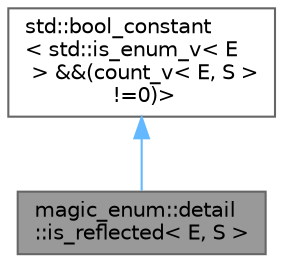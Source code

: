 digraph "magic_enum::detail::is_reflected&lt; E, S &gt;"
{
 // LATEX_PDF_SIZE
  bgcolor="transparent";
  edge [fontname=Helvetica,fontsize=10,labelfontname=Helvetica,labelfontsize=10];
  node [fontname=Helvetica,fontsize=10,shape=box,height=0.2,width=0.4];
  Node1 [id="Node000001",label="magic_enum::detail\l::is_reflected\< E, S \>",height=0.2,width=0.4,color="gray40", fillcolor="grey60", style="filled", fontcolor="black",tooltip=" "];
  Node2 -> Node1 [id="edge2_Node000001_Node000002",dir="back",color="steelblue1",style="solid",tooltip=" "];
  Node2 [id="Node000002",label="std::bool_constant\l\< std::is_enum_v\< E\l \> &&(count_v\< E, S \>\l !=0)\>",height=0.2,width=0.4,color="gray40", fillcolor="white", style="filled",tooltip=" "];
}
